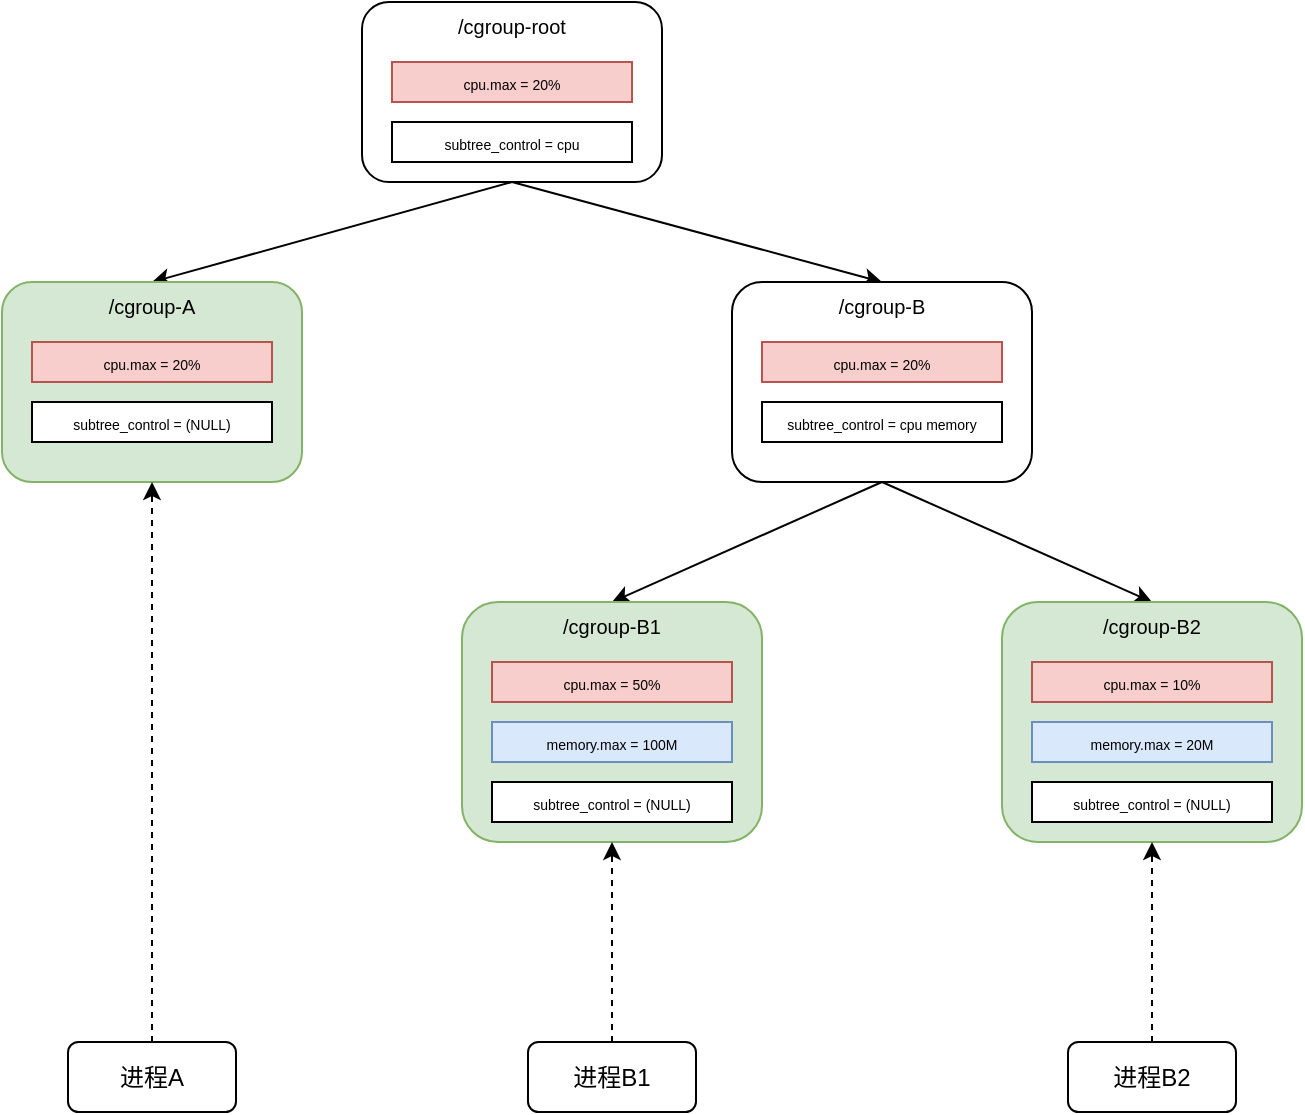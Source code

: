 <mxfile version="24.6.2" type="device">
  <diagram name="第 1 页" id="LbjC4Aew5rnRf9c9ZSg2">
    <mxGraphModel dx="1073" dy="608" grid="1" gridSize="10" guides="1" tooltips="1" connect="1" arrows="1" fold="1" page="1" pageScale="1" pageWidth="827" pageHeight="1169" math="0" shadow="0">
      <root>
        <mxCell id="0" />
        <mxCell id="1" parent="0" />
        <mxCell id="98Awgn6NI5J_vpNsAE2z-7" style="rounded=0;orthogonalLoop=1;jettySize=auto;html=1;exitX=0.5;exitY=1;exitDx=0;exitDy=0;entryX=0.5;entryY=0;entryDx=0;entryDy=0;" parent="1" source="98Awgn6NI5J_vpNsAE2z-1" target="98Awgn6NI5J_vpNsAE2z-4" edge="1">
          <mxGeometry relative="1" as="geometry" />
        </mxCell>
        <mxCell id="98Awgn6NI5J_vpNsAE2z-13" style="rounded=0;orthogonalLoop=1;jettySize=auto;html=1;exitX=0.5;exitY=1;exitDx=0;exitDy=0;entryX=0.5;entryY=0;entryDx=0;entryDy=0;" parent="1" source="98Awgn6NI5J_vpNsAE2z-1" target="98Awgn6NI5J_vpNsAE2z-9" edge="1">
          <mxGeometry relative="1" as="geometry" />
        </mxCell>
        <mxCell id="98Awgn6NI5J_vpNsAE2z-1" value="/cgroup-root" style="rounded=1;whiteSpace=wrap;html=1;verticalAlign=top;fontSize=10;" parent="1" vertex="1">
          <mxGeometry x="320" y="80" width="150" height="90" as="geometry" />
        </mxCell>
        <mxCell id="98Awgn6NI5J_vpNsAE2z-2" value="&lt;div style=&quot;&quot;&gt;&lt;span style=&quot;font-size: 7px; background-color: initial;&quot;&gt;cpu.max = 20%&lt;/span&gt;&lt;/div&gt;" style="rounded=0;whiteSpace=wrap;html=1;verticalAlign=middle;align=center;horizontal=1;fillColor=#f8cecc;strokeColor=#b85450;" parent="1" vertex="1">
          <mxGeometry x="335" y="110" width="120" height="20" as="geometry" />
        </mxCell>
        <mxCell id="98Awgn6NI5J_vpNsAE2z-3" value="&lt;font style=&quot;font-size: 7px;&quot;&gt;subtree_control = cpu&lt;/font&gt;" style="rounded=0;whiteSpace=wrap;html=1;" parent="1" vertex="1">
          <mxGeometry x="335" y="140" width="120" height="20" as="geometry" />
        </mxCell>
        <mxCell id="98Awgn6NI5J_vpNsAE2z-4" value="/cgroup-A" style="rounded=1;whiteSpace=wrap;html=1;verticalAlign=top;fontSize=10;fillColor=#d5e8d4;strokeColor=#82b366;" parent="1" vertex="1">
          <mxGeometry x="140" y="220" width="150" height="100" as="geometry" />
        </mxCell>
        <mxCell id="98Awgn6NI5J_vpNsAE2z-5" value="&lt;div style=&quot;&quot;&gt;&lt;span style=&quot;font-size: 7px; background-color: initial;&quot;&gt;cpu.max = 20%&lt;/span&gt;&lt;/div&gt;" style="rounded=0;whiteSpace=wrap;html=1;verticalAlign=middle;align=center;horizontal=1;fillColor=#f8cecc;strokeColor=#b85450;" parent="1" vertex="1">
          <mxGeometry x="155" y="250" width="120" height="20" as="geometry" />
        </mxCell>
        <mxCell id="98Awgn6NI5J_vpNsAE2z-8" value="&lt;font style=&quot;font-size: 7px;&quot;&gt;subtree_control = (NULL)&lt;/font&gt;" style="rounded=0;whiteSpace=wrap;html=1;" parent="1" vertex="1">
          <mxGeometry x="155" y="280" width="120" height="20" as="geometry" />
        </mxCell>
        <mxCell id="98Awgn6NI5J_vpNsAE2z-19" style="rounded=0;orthogonalLoop=1;jettySize=auto;html=1;exitX=0.5;exitY=1;exitDx=0;exitDy=0;entryX=0.5;entryY=0;entryDx=0;entryDy=0;" parent="1" source="98Awgn6NI5J_vpNsAE2z-9" target="98Awgn6NI5J_vpNsAE2z-15" edge="1">
          <mxGeometry relative="1" as="geometry" />
        </mxCell>
        <mxCell id="98Awgn6NI5J_vpNsAE2z-24" style="rounded=0;orthogonalLoop=1;jettySize=auto;html=1;exitX=0.5;exitY=1;exitDx=0;exitDy=0;entryX=0.5;entryY=0;entryDx=0;entryDy=0;" parent="1" source="98Awgn6NI5J_vpNsAE2z-9" target="98Awgn6NI5J_vpNsAE2z-20" edge="1">
          <mxGeometry relative="1" as="geometry" />
        </mxCell>
        <mxCell id="98Awgn6NI5J_vpNsAE2z-9" value="/cgroup-B" style="rounded=1;whiteSpace=wrap;html=1;verticalAlign=top;fontSize=10;" parent="1" vertex="1">
          <mxGeometry x="505" y="220" width="150" height="100" as="geometry" />
        </mxCell>
        <mxCell id="98Awgn6NI5J_vpNsAE2z-10" value="&lt;div style=&quot;&quot;&gt;&lt;span style=&quot;font-size: 7px; background-color: initial;&quot;&gt;cpu.max = 20%&lt;/span&gt;&lt;/div&gt;" style="rounded=0;whiteSpace=wrap;html=1;verticalAlign=middle;align=center;horizontal=1;fillColor=#f8cecc;strokeColor=#b85450;" parent="1" vertex="1">
          <mxGeometry x="520" y="250" width="120" height="20" as="geometry" />
        </mxCell>
        <mxCell id="98Awgn6NI5J_vpNsAE2z-12" value="&lt;font style=&quot;font-size: 7px;&quot;&gt;subtree_control = cpu memory&lt;/font&gt;" style="rounded=0;whiteSpace=wrap;html=1;" parent="1" vertex="1">
          <mxGeometry x="520" y="280" width="120" height="20" as="geometry" />
        </mxCell>
        <mxCell id="98Awgn6NI5J_vpNsAE2z-15" value="/cgroup-B1" style="rounded=1;whiteSpace=wrap;html=1;verticalAlign=top;fontSize=10;fillColor=#d5e8d4;strokeColor=#82b366;" parent="1" vertex="1">
          <mxGeometry x="370" y="380" width="150" height="120" as="geometry" />
        </mxCell>
        <mxCell id="98Awgn6NI5J_vpNsAE2z-16" value="&lt;div style=&quot;&quot;&gt;&lt;span style=&quot;font-size: 7px; background-color: initial;&quot;&gt;cpu.max = 50%&lt;/span&gt;&lt;/div&gt;" style="rounded=0;whiteSpace=wrap;html=1;verticalAlign=middle;align=center;horizontal=1;fillColor=#f8cecc;strokeColor=#b85450;" parent="1" vertex="1">
          <mxGeometry x="385" y="410" width="120" height="20" as="geometry" />
        </mxCell>
        <mxCell id="98Awgn6NI5J_vpNsAE2z-17" value="&lt;font style=&quot;font-size: 7px;&quot;&gt;memory.max = 100M&lt;/font&gt;" style="rounded=0;whiteSpace=wrap;html=1;fillColor=#dae8fc;strokeColor=#6c8ebf;" parent="1" vertex="1">
          <mxGeometry x="385" y="440" width="120" height="20" as="geometry" />
        </mxCell>
        <mxCell id="98Awgn6NI5J_vpNsAE2z-18" value="&lt;font style=&quot;font-size: 7px;&quot;&gt;subtree_control = (NULL)&lt;/font&gt;" style="rounded=0;whiteSpace=wrap;html=1;" parent="1" vertex="1">
          <mxGeometry x="385" y="470" width="120" height="20" as="geometry" />
        </mxCell>
        <mxCell id="98Awgn6NI5J_vpNsAE2z-20" value="/cgroup-B2" style="rounded=1;whiteSpace=wrap;html=1;verticalAlign=top;fontSize=10;fillColor=#d5e8d4;strokeColor=#82b366;" parent="1" vertex="1">
          <mxGeometry x="640" y="380" width="150" height="120" as="geometry" />
        </mxCell>
        <mxCell id="98Awgn6NI5J_vpNsAE2z-21" value="&lt;div style=&quot;&quot;&gt;&lt;span style=&quot;font-size: 7px; background-color: initial;&quot;&gt;cpu.max = 10%&lt;/span&gt;&lt;/div&gt;" style="rounded=0;whiteSpace=wrap;html=1;verticalAlign=middle;align=center;horizontal=1;fillColor=#f8cecc;strokeColor=#b85450;" parent="1" vertex="1">
          <mxGeometry x="655" y="410" width="120" height="20" as="geometry" />
        </mxCell>
        <mxCell id="98Awgn6NI5J_vpNsAE2z-22" value="&lt;font style=&quot;font-size: 7px;&quot;&gt;memory.max = 20M&lt;/font&gt;" style="rounded=0;whiteSpace=wrap;html=1;fillColor=#dae8fc;strokeColor=#6c8ebf;" parent="1" vertex="1">
          <mxGeometry x="655" y="440" width="120" height="20" as="geometry" />
        </mxCell>
        <mxCell id="98Awgn6NI5J_vpNsAE2z-23" value="&lt;font style=&quot;font-size: 7px;&quot;&gt;subtree_control = (NULL)&lt;/font&gt;" style="rounded=0;whiteSpace=wrap;html=1;" parent="1" vertex="1">
          <mxGeometry x="655" y="470" width="120" height="20" as="geometry" />
        </mxCell>
        <mxCell id="QbbYL64iohitqP2shOQA-2" style="edgeStyle=orthogonalEdgeStyle;rounded=0;orthogonalLoop=1;jettySize=auto;html=1;exitX=0.5;exitY=0;exitDx=0;exitDy=0;entryX=0.5;entryY=1;entryDx=0;entryDy=0;dashed=1;" edge="1" parent="1" source="QbbYL64iohitqP2shOQA-1" target="98Awgn6NI5J_vpNsAE2z-15">
          <mxGeometry relative="1" as="geometry" />
        </mxCell>
        <mxCell id="QbbYL64iohitqP2shOQA-1" value="进程B1" style="rounded=1;whiteSpace=wrap;html=1;" vertex="1" parent="1">
          <mxGeometry x="403" y="600" width="84" height="35" as="geometry" />
        </mxCell>
        <mxCell id="QbbYL64iohitqP2shOQA-4" style="edgeStyle=orthogonalEdgeStyle;rounded=0;orthogonalLoop=1;jettySize=auto;html=1;exitX=0.5;exitY=0;exitDx=0;exitDy=0;entryX=0.5;entryY=1;entryDx=0;entryDy=0;dashed=1;" edge="1" parent="1" source="QbbYL64iohitqP2shOQA-3" target="98Awgn6NI5J_vpNsAE2z-20">
          <mxGeometry relative="1" as="geometry" />
        </mxCell>
        <mxCell id="QbbYL64iohitqP2shOQA-3" value="进程B2" style="rounded=1;whiteSpace=wrap;html=1;" vertex="1" parent="1">
          <mxGeometry x="673" y="600" width="84" height="35" as="geometry" />
        </mxCell>
        <mxCell id="QbbYL64iohitqP2shOQA-6" style="edgeStyle=orthogonalEdgeStyle;rounded=0;orthogonalLoop=1;jettySize=auto;html=1;exitX=0.5;exitY=0;exitDx=0;exitDy=0;entryX=0.5;entryY=1;entryDx=0;entryDy=0;dashed=1;" edge="1" parent="1" source="QbbYL64iohitqP2shOQA-5" target="98Awgn6NI5J_vpNsAE2z-4">
          <mxGeometry relative="1" as="geometry" />
        </mxCell>
        <mxCell id="QbbYL64iohitqP2shOQA-5" value="进程A" style="rounded=1;whiteSpace=wrap;html=1;" vertex="1" parent="1">
          <mxGeometry x="173" y="600" width="84" height="35" as="geometry" />
        </mxCell>
      </root>
    </mxGraphModel>
  </diagram>
</mxfile>
